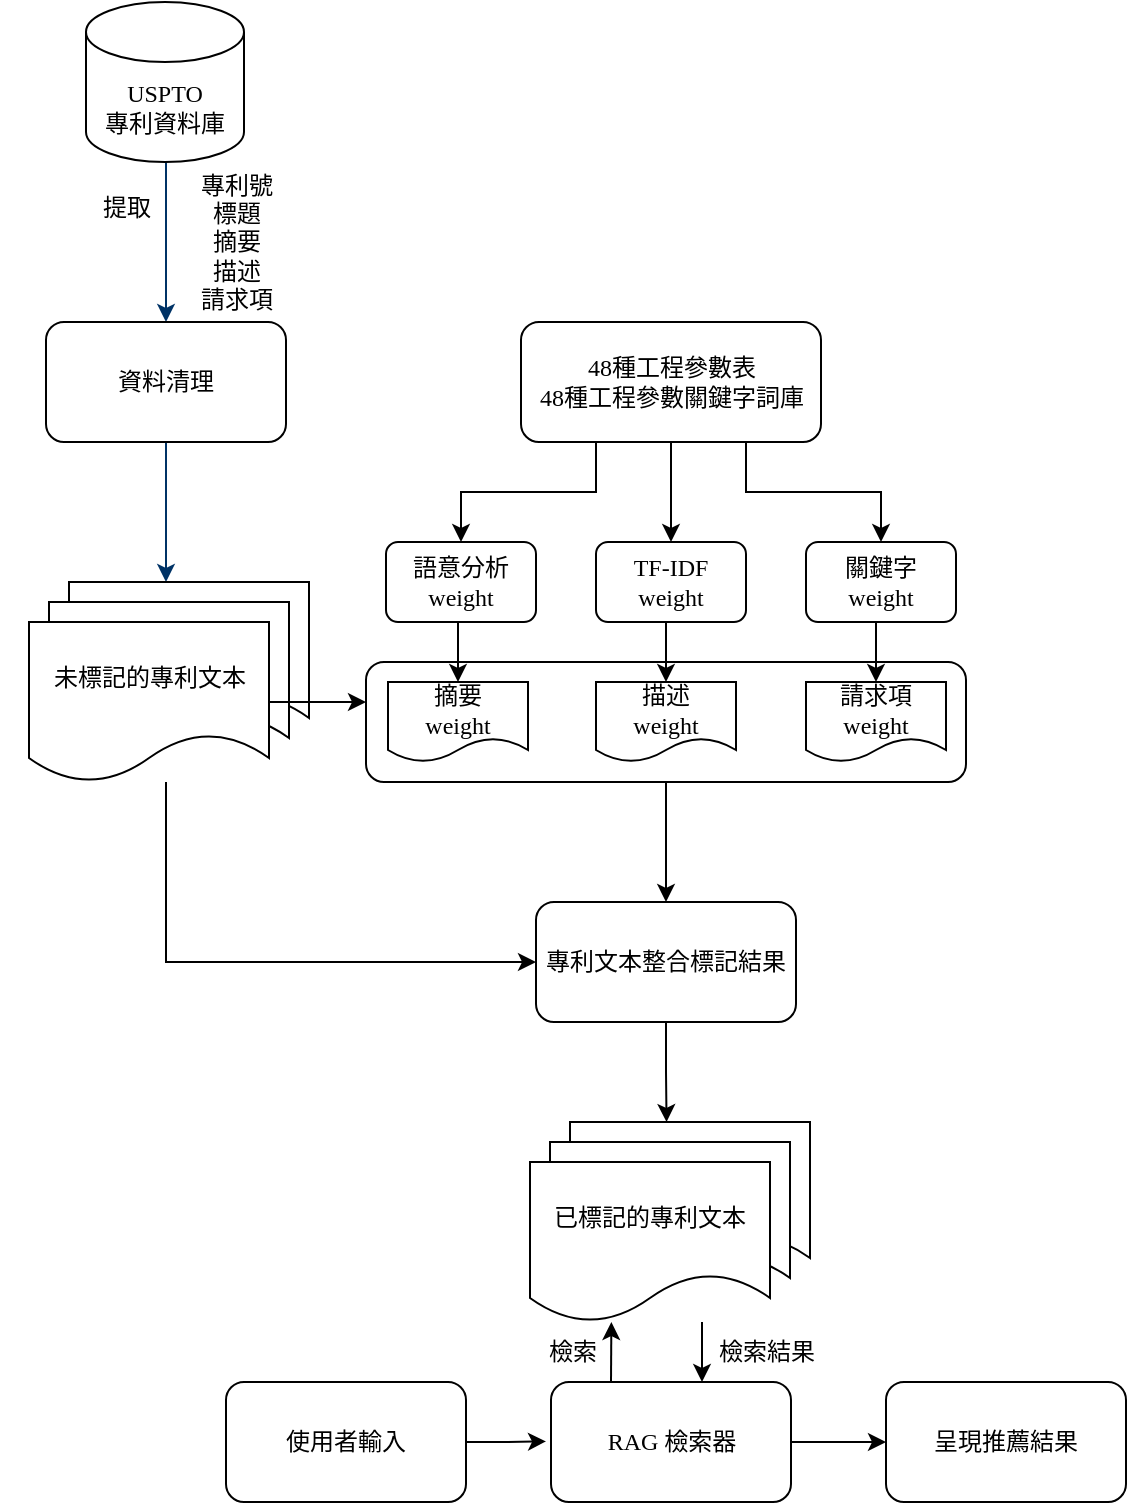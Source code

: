 <mxfile version="27.0.5">
  <diagram id="6a731a19-8d31-9384-78a2-239565b7b9f0" name="Page-1">
    <mxGraphModel dx="978" dy="542" grid="1" gridSize="10" guides="1" tooltips="1" connect="1" arrows="1" fold="1" page="1" pageScale="1" pageWidth="1169" pageHeight="827" background="none" math="0" shadow="0">
      <root>
        <mxCell id="0" />
        <mxCell id="1" parent="0" />
        <mxCell id="VPrhysb8aqTPFq_6Ef2O-102" value="" style="rounded=1;whiteSpace=wrap;html=1;" vertex="1" parent="1">
          <mxGeometry x="420" y="340" width="300" height="60" as="geometry" />
        </mxCell>
        <mxCell id="7" style="fontStyle=1;strokeColor=#003366;strokeWidth=1;html=1;entryX=0.5;entryY=0;entryDx=0;entryDy=0;entryPerimeter=0;" parent="1" target="VPrhysb8aqTPFq_6Ef2O-64" edge="1">
          <mxGeometry relative="1" as="geometry">
            <mxPoint x="320" y="90" as="sourcePoint" />
            <mxPoint x="320" y="150" as="targetPoint" />
          </mxGeometry>
        </mxCell>
        <mxCell id="8" style="fontStyle=1;strokeColor=#003366;strokeWidth=1;html=1;exitX=0.5;exitY=1;exitDx=0;exitDy=0;" parent="1" source="VPrhysb8aqTPFq_6Ef2O-64" edge="1">
          <mxGeometry relative="1" as="geometry">
            <mxPoint x="319.5" y="240" as="sourcePoint" />
            <mxPoint x="320" y="300" as="targetPoint" />
          </mxGeometry>
        </mxCell>
        <mxCell id="VPrhysb8aqTPFq_6Ef2O-55" value="&lt;font face=&quot;Times New Roman&quot;&gt;USPTO&lt;/font&gt;&lt;div&gt;&lt;font face=&quot;標楷體&quot;&gt;專利資料庫&lt;/font&gt;&lt;/div&gt;" style="shape=cylinder3;whiteSpace=wrap;html=1;boundedLbl=1;backgroundOutline=1;size=15;" vertex="1" parent="1">
          <mxGeometry x="280" y="10" width="79" height="80" as="geometry" />
        </mxCell>
        <mxCell id="VPrhysb8aqTPFq_6Ef2O-59" value="" style="group;fontFamily=標楷體;" vertex="1" connectable="0" parent="1">
          <mxGeometry x="237.5" y="290" width="164" height="110" as="geometry" />
        </mxCell>
        <mxCell id="VPrhysb8aqTPFq_6Ef2O-58" value="" style="shape=document;whiteSpace=wrap;html=1;boundedLbl=1;" vertex="1" parent="VPrhysb8aqTPFq_6Ef2O-59">
          <mxGeometry x="34" y="10" width="120" height="80" as="geometry" />
        </mxCell>
        <mxCell id="VPrhysb8aqTPFq_6Ef2O-57" value="" style="shape=document;whiteSpace=wrap;html=1;boundedLbl=1;fontFamily=標楷體;" vertex="1" parent="VPrhysb8aqTPFq_6Ef2O-59">
          <mxGeometry x="24" y="20" width="120" height="80" as="geometry" />
        </mxCell>
        <mxCell id="VPrhysb8aqTPFq_6Ef2O-56" value="未標記的專利文本" style="shape=document;whiteSpace=wrap;html=1;boundedLbl=1;fontFamily=標楷體;" vertex="1" parent="VPrhysb8aqTPFq_6Ef2O-59">
          <mxGeometry x="14" y="30" width="120" height="80" as="geometry" />
        </mxCell>
        <mxCell id="VPrhysb8aqTPFq_6Ef2O-62" value="提取" style="text;html=1;align=center;verticalAlign=middle;resizable=0;points=[];autosize=1;strokeColor=none;fillColor=none;fontFamily=標楷體;" vertex="1" parent="1">
          <mxGeometry x="275" y="98" width="50" height="30" as="geometry" />
        </mxCell>
        <mxCell id="VPrhysb8aqTPFq_6Ef2O-63" value="專利號&lt;div&gt;標題&lt;br&gt;&lt;div&gt;摘要&lt;/div&gt;&lt;div&gt;描述&lt;/div&gt;&lt;div&gt;請求項&lt;/div&gt;&lt;/div&gt;" style="text;html=1;align=center;verticalAlign=middle;resizable=0;points=[];autosize=1;strokeColor=none;fillColor=none;fontFamily=標楷體;" vertex="1" parent="1">
          <mxGeometry x="325" y="85" width="60" height="90" as="geometry" />
        </mxCell>
        <mxCell id="VPrhysb8aqTPFq_6Ef2O-64" value="資料清理" style="rounded=1;whiteSpace=wrap;html=1;fontFamily=標楷體;" vertex="1" parent="1">
          <mxGeometry x="260" y="170" width="120" height="60" as="geometry" />
        </mxCell>
        <mxCell id="VPrhysb8aqTPFq_6Ef2O-95" style="edgeStyle=orthogonalEdgeStyle;rounded=0;orthogonalLoop=1;jettySize=auto;html=1;exitX=0.5;exitY=1;exitDx=0;exitDy=0;entryX=0.5;entryY=0;entryDx=0;entryDy=0;" edge="1" parent="1" source="VPrhysb8aqTPFq_6Ef2O-68" target="VPrhysb8aqTPFq_6Ef2O-83">
          <mxGeometry relative="1" as="geometry" />
        </mxCell>
        <mxCell id="VPrhysb8aqTPFq_6Ef2O-96" style="edgeStyle=orthogonalEdgeStyle;rounded=0;orthogonalLoop=1;jettySize=auto;html=1;exitX=0.25;exitY=1;exitDx=0;exitDy=0;" edge="1" parent="1" source="VPrhysb8aqTPFq_6Ef2O-68" target="VPrhysb8aqTPFq_6Ef2O-86">
          <mxGeometry relative="1" as="geometry" />
        </mxCell>
        <mxCell id="VPrhysb8aqTPFq_6Ef2O-97" style="edgeStyle=orthogonalEdgeStyle;rounded=0;orthogonalLoop=1;jettySize=auto;html=1;exitX=0.75;exitY=1;exitDx=0;exitDy=0;" edge="1" parent="1" source="VPrhysb8aqTPFq_6Ef2O-68" target="VPrhysb8aqTPFq_6Ef2O-87">
          <mxGeometry relative="1" as="geometry" />
        </mxCell>
        <mxCell id="VPrhysb8aqTPFq_6Ef2O-68" value="&lt;div&gt;&lt;font face=&quot;Times New Roman&quot;&gt;48&lt;/font&gt;種工程參數表&lt;font face=&quot;Times New Roman&quot;&gt;&lt;/font&gt;&lt;/div&gt;&lt;font face=&quot;Times New Roman&quot;&gt;48&lt;/font&gt;種工程參數關鍵字詞庫" style="rounded=1;whiteSpace=wrap;html=1;fontFamily=標楷體;" vertex="1" parent="1">
          <mxGeometry x="497.5" y="170" width="150" height="60" as="geometry" />
        </mxCell>
        <mxCell id="VPrhysb8aqTPFq_6Ef2O-71" value="&lt;font face=&quot;標楷體&quot;&gt;摘要&lt;/font&gt;&lt;div&gt;&lt;font face=&quot;Times New Roman&quot;&gt;weight&lt;/font&gt;&lt;/div&gt;" style="shape=document;whiteSpace=wrap;html=1;boundedLbl=1;" vertex="1" parent="1">
          <mxGeometry x="431" y="350" width="70" height="40" as="geometry" />
        </mxCell>
        <mxCell id="VPrhysb8aqTPFq_6Ef2O-74" value="&lt;font face=&quot;標楷體&quot;&gt;描述&lt;/font&gt;&lt;div&gt;&lt;font face=&quot;Times New Roman&quot;&gt;weight&lt;/font&gt;&lt;/div&gt;" style="shape=document;whiteSpace=wrap;html=1;boundedLbl=1;" vertex="1" parent="1">
          <mxGeometry x="535" y="350" width="70" height="40" as="geometry" />
        </mxCell>
        <mxCell id="VPrhysb8aqTPFq_6Ef2O-75" value="&lt;font face=&quot;標楷體&quot;&gt;請求項&lt;/font&gt;&lt;div&gt;&lt;font face=&quot;Times New Roman&quot;&gt;weight&lt;/font&gt;&lt;/div&gt;" style="shape=document;whiteSpace=wrap;html=1;boundedLbl=1;" vertex="1" parent="1">
          <mxGeometry x="640" y="350" width="70" height="40" as="geometry" />
        </mxCell>
        <mxCell id="VPrhysb8aqTPFq_6Ef2O-83" value="&lt;font face=&quot;Times New Roman&quot;&gt;TF-IDF&lt;/font&gt;&lt;div&gt;&lt;font face=&quot;Times New Roman&quot;&gt;weight&lt;/font&gt;&lt;/div&gt;" style="rounded=1;whiteSpace=wrap;html=1;" vertex="1" parent="1">
          <mxGeometry x="535" y="280" width="75" height="40" as="geometry" />
        </mxCell>
        <mxCell id="VPrhysb8aqTPFq_6Ef2O-98" style="edgeStyle=orthogonalEdgeStyle;rounded=0;orthogonalLoop=1;jettySize=auto;html=1;exitX=0.5;exitY=1;exitDx=0;exitDy=0;entryX=0.5;entryY=0;entryDx=0;entryDy=0;" edge="1" parent="1" source="VPrhysb8aqTPFq_6Ef2O-86" target="VPrhysb8aqTPFq_6Ef2O-71">
          <mxGeometry relative="1" as="geometry" />
        </mxCell>
        <mxCell id="VPrhysb8aqTPFq_6Ef2O-86" value="&lt;font face=&quot;標楷體&quot;&gt;語意分析&lt;/font&gt;&lt;div&gt;&lt;font face=&quot;Times New Roman&quot;&gt;weight&lt;/font&gt;&lt;/div&gt;" style="rounded=1;whiteSpace=wrap;html=1;" vertex="1" parent="1">
          <mxGeometry x="430" y="280" width="75" height="40" as="geometry" />
        </mxCell>
        <mxCell id="VPrhysb8aqTPFq_6Ef2O-100" style="edgeStyle=orthogonalEdgeStyle;rounded=0;orthogonalLoop=1;jettySize=auto;html=1;exitX=0.5;exitY=1;exitDx=0;exitDy=0;entryX=0.5;entryY=0;entryDx=0;entryDy=0;" edge="1" parent="1" source="VPrhysb8aqTPFq_6Ef2O-87" target="VPrhysb8aqTPFq_6Ef2O-75">
          <mxGeometry relative="1" as="geometry" />
        </mxCell>
        <mxCell id="VPrhysb8aqTPFq_6Ef2O-87" value="&lt;font face=&quot;標楷體&quot;&gt;關鍵字&lt;/font&gt;&lt;div&gt;&lt;font face=&quot;Times New Roman&quot;&gt;weight&lt;/font&gt;&lt;/div&gt;" style="rounded=1;whiteSpace=wrap;html=1;" vertex="1" parent="1">
          <mxGeometry x="640" y="280" width="75" height="40" as="geometry" />
        </mxCell>
        <mxCell id="VPrhysb8aqTPFq_6Ef2O-99" style="edgeStyle=orthogonalEdgeStyle;rounded=0;orthogonalLoop=1;jettySize=auto;html=1;exitX=0.5;exitY=1;exitDx=0;exitDy=0;" edge="1" parent="1" source="VPrhysb8aqTPFq_6Ef2O-83">
          <mxGeometry relative="1" as="geometry">
            <mxPoint x="570" y="350" as="targetPoint" />
          </mxGeometry>
        </mxCell>
        <mxCell id="VPrhysb8aqTPFq_6Ef2O-101" style="edgeStyle=orthogonalEdgeStyle;rounded=0;orthogonalLoop=1;jettySize=auto;html=1;exitX=1;exitY=0.5;exitDx=0;exitDy=0;" edge="1" parent="1" source="VPrhysb8aqTPFq_6Ef2O-56">
          <mxGeometry relative="1" as="geometry">
            <mxPoint x="420" y="360" as="targetPoint" />
          </mxGeometry>
        </mxCell>
        <mxCell id="VPrhysb8aqTPFq_6Ef2O-105" value="" style="group;fontFamily=標楷體;" vertex="1" connectable="0" parent="1">
          <mxGeometry x="488" y="560" width="164" height="110" as="geometry" />
        </mxCell>
        <mxCell id="VPrhysb8aqTPFq_6Ef2O-106" value="" style="shape=document;whiteSpace=wrap;html=1;boundedLbl=1;" vertex="1" parent="VPrhysb8aqTPFq_6Ef2O-105">
          <mxGeometry x="34" y="10" width="120" height="80" as="geometry" />
        </mxCell>
        <mxCell id="VPrhysb8aqTPFq_6Ef2O-107" value="" style="shape=document;whiteSpace=wrap;html=1;boundedLbl=1;fontFamily=標楷體;" vertex="1" parent="VPrhysb8aqTPFq_6Ef2O-105">
          <mxGeometry x="24" y="20" width="120" height="80" as="geometry" />
        </mxCell>
        <mxCell id="VPrhysb8aqTPFq_6Ef2O-108" value="已標記的專利文本" style="shape=document;whiteSpace=wrap;html=1;boundedLbl=1;fontFamily=標楷體;" vertex="1" parent="VPrhysb8aqTPFq_6Ef2O-105">
          <mxGeometry x="14" y="30" width="120" height="80" as="geometry" />
        </mxCell>
        <mxCell id="VPrhysb8aqTPFq_6Ef2O-109" style="edgeStyle=orthogonalEdgeStyle;rounded=0;orthogonalLoop=1;jettySize=auto;html=1;exitX=0.5;exitY=1;exitDx=0;exitDy=0;entryX=0.5;entryY=0;entryDx=0;entryDy=0;" edge="1" parent="1" source="VPrhysb8aqTPFq_6Ef2O-102" target="VPrhysb8aqTPFq_6Ef2O-111">
          <mxGeometry relative="1" as="geometry" />
        </mxCell>
        <mxCell id="VPrhysb8aqTPFq_6Ef2O-110" value="" style="endArrow=classic;html=1;rounded=0;entryX=0;entryY=0.5;entryDx=0;entryDy=0;" edge="1" parent="1" target="VPrhysb8aqTPFq_6Ef2O-111">
          <mxGeometry width="50" height="50" relative="1" as="geometry">
            <mxPoint x="320" y="400" as="sourcePoint" />
            <mxPoint x="390" y="480" as="targetPoint" />
            <Array as="points">
              <mxPoint x="320" y="490" />
            </Array>
          </mxGeometry>
        </mxCell>
        <mxCell id="VPrhysb8aqTPFq_6Ef2O-112" style="edgeStyle=orthogonalEdgeStyle;rounded=0;orthogonalLoop=1;jettySize=auto;html=1;exitX=0.5;exitY=1;exitDx=0;exitDy=0;" edge="1" parent="1" source="VPrhysb8aqTPFq_6Ef2O-111">
          <mxGeometry relative="1" as="geometry">
            <mxPoint x="570.276" y="570" as="targetPoint" />
          </mxGeometry>
        </mxCell>
        <mxCell id="VPrhysb8aqTPFq_6Ef2O-111" value="專利文本整合標記結果" style="rounded=1;whiteSpace=wrap;html=1;fontFamily=標楷體;" vertex="1" parent="1">
          <mxGeometry x="505" y="460" width="130" height="60" as="geometry" />
        </mxCell>
        <mxCell id="VPrhysb8aqTPFq_6Ef2O-115" style="edgeStyle=orthogonalEdgeStyle;rounded=0;orthogonalLoop=1;jettySize=auto;html=1;exitX=1;exitY=0.5;exitDx=0;exitDy=0;" edge="1" parent="1" source="VPrhysb8aqTPFq_6Ef2O-113">
          <mxGeometry relative="1" as="geometry">
            <mxPoint x="510" y="729.724" as="targetPoint" />
          </mxGeometry>
        </mxCell>
        <mxCell id="VPrhysb8aqTPFq_6Ef2O-113" value="使用者輸入" style="rounded=1;whiteSpace=wrap;html=1;fontFamily=標楷體;" vertex="1" parent="1">
          <mxGeometry x="350" y="700" width="120" height="60" as="geometry" />
        </mxCell>
        <mxCell id="VPrhysb8aqTPFq_6Ef2O-121" style="edgeStyle=orthogonalEdgeStyle;rounded=0;orthogonalLoop=1;jettySize=auto;html=1;exitX=1;exitY=0.5;exitDx=0;exitDy=0;entryX=0;entryY=0.5;entryDx=0;entryDy=0;" edge="1" parent="1" source="VPrhysb8aqTPFq_6Ef2O-114" target="VPrhysb8aqTPFq_6Ef2O-120">
          <mxGeometry relative="1" as="geometry" />
        </mxCell>
        <mxCell id="VPrhysb8aqTPFq_6Ef2O-114" value="&lt;font face=&quot;Times New Roman&quot;&gt;RAG&amp;nbsp;&lt;/font&gt;&lt;font face=&quot;標楷體&quot;&gt;檢索器&lt;/font&gt;" style="rounded=1;whiteSpace=wrap;html=1;" vertex="1" parent="1">
          <mxGeometry x="512.5" y="700" width="120" height="60" as="geometry" />
        </mxCell>
        <mxCell id="VPrhysb8aqTPFq_6Ef2O-116" style="edgeStyle=orthogonalEdgeStyle;rounded=0;orthogonalLoop=1;jettySize=auto;html=1;exitX=0.25;exitY=0;exitDx=0;exitDy=0;entryX=0.339;entryY=1;entryDx=0;entryDy=0;entryPerimeter=0;" edge="1" parent="1" source="VPrhysb8aqTPFq_6Ef2O-114" target="VPrhysb8aqTPFq_6Ef2O-108">
          <mxGeometry relative="1" as="geometry" />
        </mxCell>
        <mxCell id="VPrhysb8aqTPFq_6Ef2O-117" value="" style="endArrow=classic;html=1;rounded=0;" edge="1" parent="1">
          <mxGeometry width="50" height="50" relative="1" as="geometry">
            <mxPoint x="588" y="670" as="sourcePoint" />
            <mxPoint x="588" y="700" as="targetPoint" />
          </mxGeometry>
        </mxCell>
        <mxCell id="VPrhysb8aqTPFq_6Ef2O-118" value="&lt;font face=&quot;標楷體&quot;&gt;檢索&lt;/font&gt;" style="text;html=1;align=center;verticalAlign=middle;resizable=0;points=[];autosize=1;strokeColor=none;fillColor=none;" vertex="1" parent="1">
          <mxGeometry x="497.5" y="670" width="50" height="30" as="geometry" />
        </mxCell>
        <mxCell id="VPrhysb8aqTPFq_6Ef2O-119" value="&lt;font face=&quot;標楷體&quot;&gt;檢索結果&lt;/font&gt;" style="text;html=1;align=center;verticalAlign=middle;resizable=0;points=[];autosize=1;strokeColor=none;fillColor=none;" vertex="1" parent="1">
          <mxGeometry x="585" y="670" width="70" height="30" as="geometry" />
        </mxCell>
        <mxCell id="VPrhysb8aqTPFq_6Ef2O-120" value="&lt;font face=&quot;標楷體&quot;&gt;呈現推薦結果&lt;/font&gt;" style="rounded=1;whiteSpace=wrap;html=1;" vertex="1" parent="1">
          <mxGeometry x="680" y="700" width="120" height="60" as="geometry" />
        </mxCell>
      </root>
    </mxGraphModel>
  </diagram>
</mxfile>
